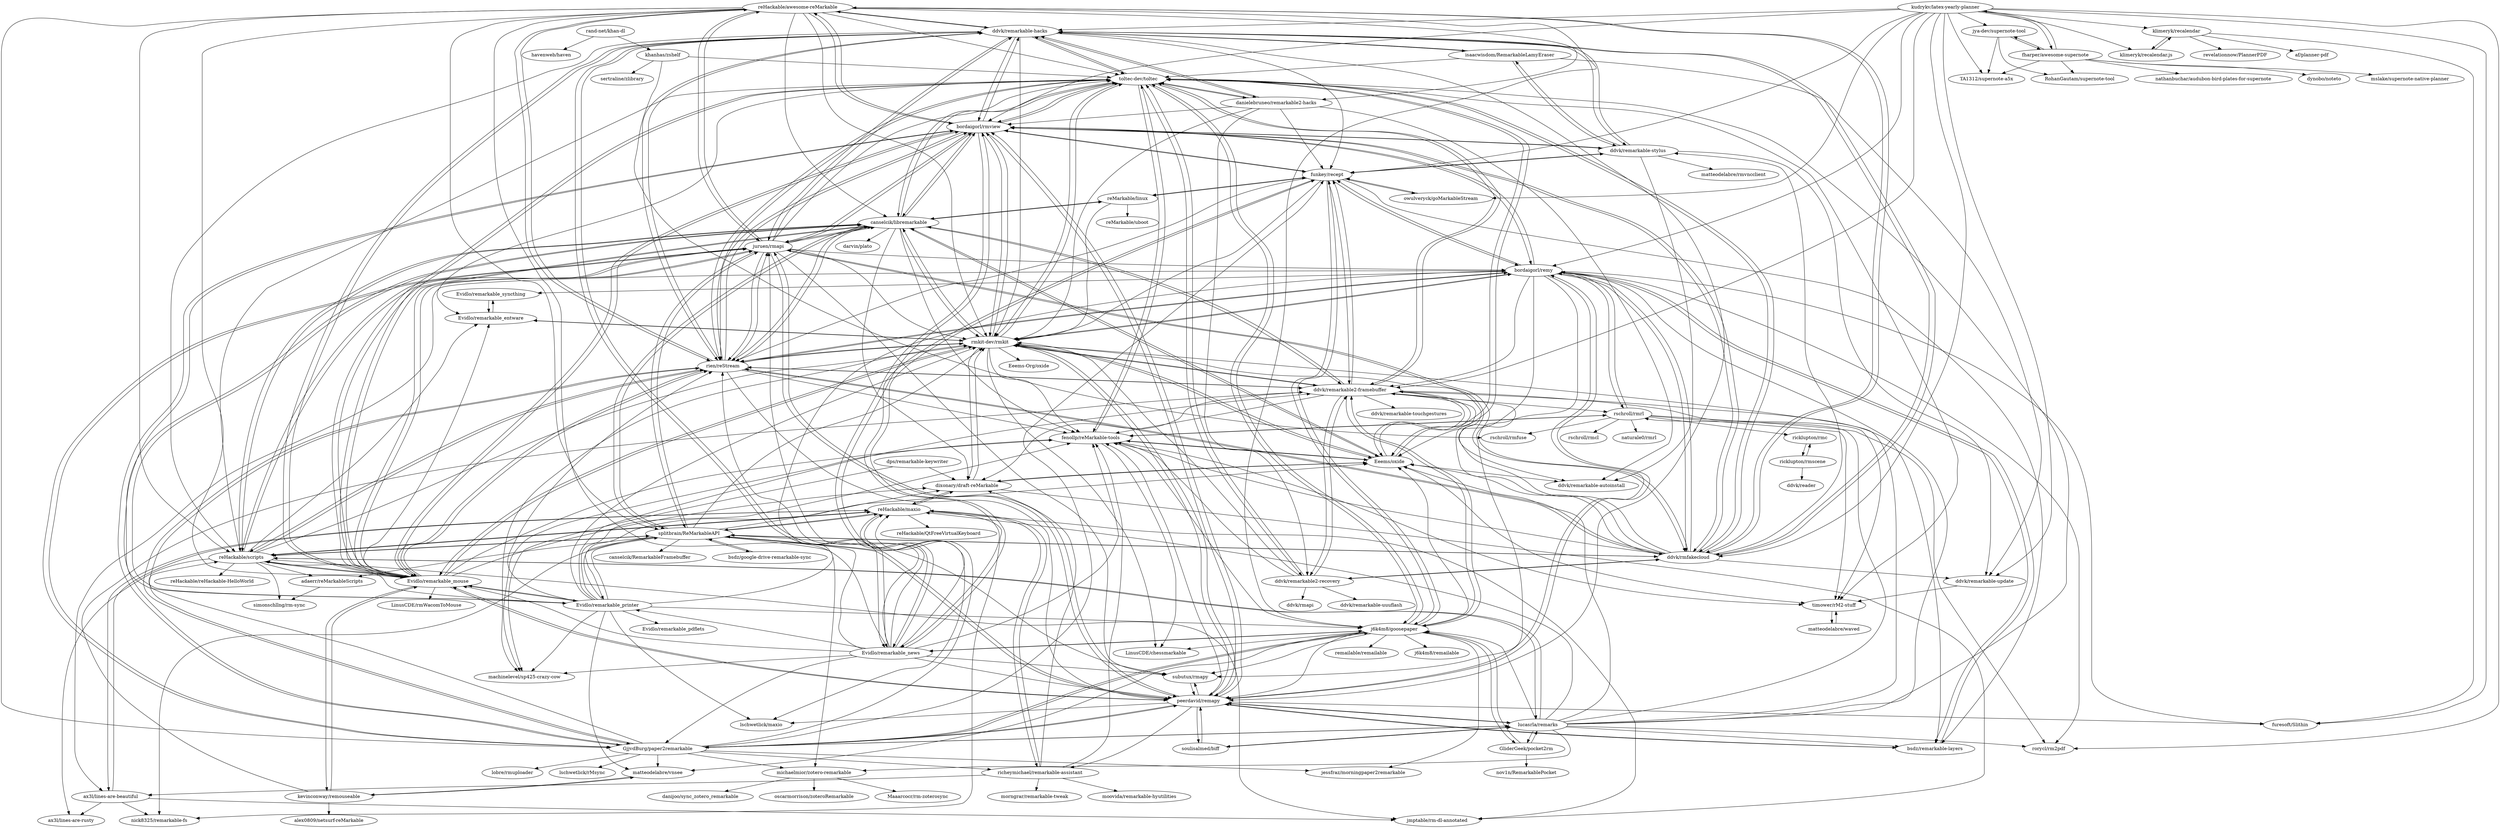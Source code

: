 digraph G {
"reHackable/awesome-reMarkable" -> "ddvk/remarkable-hacks"
"reHackable/awesome-reMarkable" -> "juruen/rmapi"
"reHackable/awesome-reMarkable" -> "bordaigorl/rmview"
"reHackable/awesome-reMarkable" -> "rien/reStream"
"reHackable/awesome-reMarkable" -> "toltec-dev/toltec"
"reHackable/awesome-reMarkable" -> "Evidlo/remarkable_mouse"
"reHackable/awesome-reMarkable" -> "ddvk/rmfakecloud"
"reHackable/awesome-reMarkable" -> "canselcik/libremarkable"
"reHackable/awesome-reMarkable" -> "splitbrain/ReMarkableAPI"
"reHackable/awesome-reMarkable" -> "reHackable/scripts"
"reHackable/awesome-reMarkable" -> "Evidlo/remarkable_news"
"reHackable/awesome-reMarkable" -> "GjjvdBurg/paper2remarkable"
"reHackable/awesome-reMarkable" -> "rmkit-dev/rmkit"
"reHackable/awesome-reMarkable" -> "danielebruneo/remarkable2-hacks"
"reHackable/awesome-reMarkable" -> "j6k4m8/goosepaper"
"Evidlo/remarkable_mouse" -> "kevinconway/remouseable"
"Evidlo/remarkable_mouse" -> "bordaigorl/rmview"
"Evidlo/remarkable_mouse" -> "rien/reStream"
"Evidlo/remarkable_mouse" -> "reHackable/scripts"
"Evidlo/remarkable_mouse" -> "rmkit-dev/rmkit"
"Evidlo/remarkable_mouse" -> "canselcik/libremarkable"
"Evidlo/remarkable_mouse" -> "toltec-dev/toltec"
"Evidlo/remarkable_mouse" -> "peerdavid/remapy"
"Evidlo/remarkable_mouse" -> "Evidlo/remarkable_printer"
"Evidlo/remarkable_mouse" -> "dixonary/draft-reMarkable"
"Evidlo/remarkable_mouse" -> "juruen/rmapi"
"Evidlo/remarkable_mouse" -> "Evidlo/remarkable_entware"
"Evidlo/remarkable_mouse" -> "ddvk/remarkable-hacks"
"Evidlo/remarkable_mouse" -> "fenollp/reMarkable-tools"
"Evidlo/remarkable_mouse" -> "LinusCDE/rmWacomToMouse"
"Evidlo/remarkable_news" -> "j6k4m8/goosepaper"
"Evidlo/remarkable_news" -> "machinelevel/sp425-crazy-cow"
"Evidlo/remarkable_news" -> "funkey/recept"
"Evidlo/remarkable_news" -> "bordaigorl/rmview"
"Evidlo/remarkable_news" -> "peerdavid/remapy"
"Evidlo/remarkable_news" -> "Evidlo/remarkable_printer"
"Evidlo/remarkable_news" -> "ddvk/remarkable-hacks"
"Evidlo/remarkable_news" -> "splitbrain/ReMarkableAPI"
"Evidlo/remarkable_news" -> "juruen/rmapi"
"Evidlo/remarkable_news" -> "reHackable/maxio"
"Evidlo/remarkable_news" -> "rien/reStream"
"Evidlo/remarkable_news" -> "subutux/rmapy"
"Evidlo/remarkable_news" -> "fenollp/reMarkable-tools"
"Evidlo/remarkable_news" -> "GjjvdBurg/paper2remarkable"
"Evidlo/remarkable_news" -> "Evidlo/remarkable_mouse"
"Evidlo/remarkable_printer" -> "rmkit-dev/rmkit"
"Evidlo/remarkable_printer" -> "fenollp/reMarkable-tools"
"Evidlo/remarkable_printer" -> "Evidlo/remarkable_mouse"
"Evidlo/remarkable_printer" -> "ddvk/remarkable2-framebuffer"
"Evidlo/remarkable_printer" -> "Eeems/oxide"
"Evidlo/remarkable_printer" -> "Evidlo/remarkable_pdflets"
"Evidlo/remarkable_printer" -> "machinelevel/sp425-crazy-cow"
"Evidlo/remarkable_printer" -> "matteodelabre/vnsee"
"Evidlo/remarkable_printer" -> "reHackable/scripts"
"Evidlo/remarkable_printer" -> "rien/reStream"
"Evidlo/remarkable_printer" -> "j6k4m8/goosepaper"
"Evidlo/remarkable_printer" -> "splitbrain/ReMarkableAPI"
"Evidlo/remarkable_printer" -> "lschwetlick/maxio"
"Evidlo/remarkable_printer" -> "canselcik/libremarkable"
"Evidlo/remarkable_printer" -> "bordaigorl/remy"
"j6k4m8/goosepaper" -> "j6k4m8/remailable"
"j6k4m8/goosepaper" -> "toltec-dev/toltec"
"j6k4m8/goosepaper" -> "GjjvdBurg/paper2remarkable"
"j6k4m8/goosepaper" -> "Eeems/oxide"
"j6k4m8/goosepaper" -> "ddvk/remarkable2-framebuffer"
"j6k4m8/goosepaper" -> "GliderGeek/pocket2rm"
"j6k4m8/goosepaper" -> "Evidlo/remarkable_news"
"j6k4m8/goosepaper" -> "remailable/remailable"
"j6k4m8/goosepaper" -> "LinusCDE/chessmarkable"
"j6k4m8/goosepaper" -> "funkey/recept"
"j6k4m8/goosepaper" -> "peerdavid/remapy"
"j6k4m8/goosepaper" -> "subutux/rmapy"
"j6k4m8/goosepaper" -> "jessfraz/morningpaper2remarkable"
"j6k4m8/goosepaper" -> "fenollp/reMarkable-tools"
"j6k4m8/goosepaper" -> "matteodelabre/vnsee"
"matteodelabre/vnsee" -> "kevinconway/remouseable"
"rien/reStream" -> "bordaigorl/rmview"
"rien/reStream" -> "Evidlo/remarkable_mouse"
"rien/reStream" -> "juruen/rmapi"
"rien/reStream" -> "toltec-dev/toltec"
"rien/reStream" -> "ddvk/remarkable-hacks"
"rien/reStream" -> "rmkit-dev/rmkit"
"rien/reStream" -> "canselcik/libremarkable"
"rien/reStream" -> "ddvk/rmfakecloud"
"rien/reStream" -> "reHackable/scripts"
"rien/reStream" -> "ddvk/remarkable2-framebuffer"
"rien/reStream" -> "bordaigorl/remy"
"rien/reStream" -> "fenollp/reMarkable-tools"
"rien/reStream" -> "GjjvdBurg/paper2remarkable"
"rien/reStream" -> "peerdavid/remapy"
"rien/reStream" -> "reHackable/awesome-reMarkable"
"soulisalmed/biff" -> "lucasrla/remarks"
"soulisalmed/biff" -> "peerdavid/remapy"
"ddvk/remarkable-hacks" -> "reHackable/awesome-reMarkable"
"ddvk/remarkable-hacks" -> "bordaigorl/rmview"
"ddvk/remarkable-hacks" -> "toltec-dev/toltec"
"ddvk/remarkable-hacks" -> "ddvk/remarkable-stylus"
"ddvk/remarkable-hacks" -> "rien/reStream"
"ddvk/remarkable-hacks" -> "ddvk/rmfakecloud"
"ddvk/remarkable-hacks" -> "juruen/rmapi"
"ddvk/remarkable-hacks" -> "Evidlo/remarkable_mouse"
"ddvk/remarkable-hacks" -> "danielebruneo/remarkable2-hacks"
"ddvk/remarkable-hacks" -> "isaacwisdom/RemarkableLamyEraser"
"ddvk/remarkable-hacks" -> "Evidlo/remarkable_news"
"ddvk/remarkable-hacks" -> "rmkit-dev/rmkit"
"ddvk/remarkable-hacks" -> "funkey/recept"
"ddvk/remarkable-hacks" -> "reHackable/scripts"
"ddvk/remarkable-hacks" -> "peerdavid/remapy"
"GjjvdBurg/paper2remarkable" -> "j6k4m8/goosepaper"
"GjjvdBurg/paper2remarkable" -> "juruen/rmapi"
"GjjvdBurg/paper2remarkable" -> "peerdavid/remapy"
"GjjvdBurg/paper2remarkable" -> "michaelmior/zotero-remarkable"
"GjjvdBurg/paper2remarkable" -> "bordaigorl/rmview"
"GjjvdBurg/paper2remarkable" -> "rien/reStream"
"GjjvdBurg/paper2remarkable" -> "lucasrla/remarks"
"GjjvdBurg/paper2remarkable" -> "lschwetlick/rMsync"
"GjjvdBurg/paper2remarkable" -> "jessfraz/morningpaper2remarkable"
"GjjvdBurg/paper2remarkable" -> "matteodelabre/vnsee"
"GjjvdBurg/paper2remarkable" -> "reHackable/scripts"
"GjjvdBurg/paper2remarkable" -> "reHackable/maxio"
"GjjvdBurg/paper2remarkable" -> "richeymichael/remarkable-assistant"
"GjjvdBurg/paper2remarkable" -> "funkey/recept"
"GjjvdBurg/paper2remarkable" -> "lobre/rmuploader"
"funkey/recept" -> "ddvk/remarkable2-framebuffer"
"funkey/recept" -> "bordaigorl/rmview"
"funkey/recept" -> "owulveryck/goMarkableStream"
"funkey/recept" -> "bsdz/remarkable-layers"
"funkey/recept" -> "ddvk/remarkable-stylus"
"funkey/recept" -> "bordaigorl/remy"
"funkey/recept" -> "j6k4m8/goosepaper"
"funkey/recept" -> "Evidlo/remarkable_news"
"funkey/recept" -> "rmkit-dev/rmkit"
"funkey/recept" -> "reMarkable/linux"
"funkey/recept" -> "rien/reStream"
"isaacwisdom/RemarkableLamyEraser" -> "ddvk/remarkable-stylus"
"isaacwisdom/RemarkableLamyEraser" -> "ddvk/remarkable-hacks"
"isaacwisdom/RemarkableLamyEraser" -> "ddvk/remarkable-update"
"isaacwisdom/RemarkableLamyEraser" -> "toltec-dev/toltec"
"juruen/rmapi" -> "splitbrain/ReMarkableAPI"
"juruen/rmapi" -> "rien/reStream"
"juruen/rmapi" -> "ddvk/rmfakecloud"
"juruen/rmapi" -> "reHackable/awesome-reMarkable"
"juruen/rmapi" -> "GjjvdBurg/paper2remarkable"
"juruen/rmapi" -> "ddvk/remarkable-hacks"
"juruen/rmapi" -> "bordaigorl/rmview"
"juruen/rmapi" -> "peerdavid/remapy"
"juruen/rmapi" -> "canselcik/libremarkable"
"juruen/rmapi" -> "reHackable/scripts"
"juruen/rmapi" -> "toltec-dev/toltec"
"juruen/rmapi" -> "Evidlo/remarkable_mouse"
"juruen/rmapi" -> "rmkit-dev/rmkit"
"juruen/rmapi" -> "subutux/rmapy"
"juruen/rmapi" -> "bordaigorl/remy"
"bordaigorl/rmview" -> "rien/reStream"
"bordaigorl/rmview" -> "Evidlo/remarkable_mouse"
"bordaigorl/rmview" -> "ddvk/remarkable-hacks"
"bordaigorl/rmview" -> "peerdavid/remapy"
"bordaigorl/rmview" -> "rmkit-dev/rmkit"
"bordaigorl/rmview" -> "bordaigorl/remy"
"bordaigorl/rmview" -> "toltec-dev/toltec"
"bordaigorl/rmview" -> "ddvk/rmfakecloud"
"bordaigorl/rmview" -> "juruen/rmapi"
"bordaigorl/rmview" -> "funkey/recept"
"bordaigorl/rmview" -> "canselcik/libremarkable"
"bordaigorl/rmview" -> "reHackable/awesome-reMarkable"
"bordaigorl/rmview" -> "GjjvdBurg/paper2remarkable"
"bordaigorl/rmview" -> "ddvk/remarkable-stylus"
"bordaigorl/rmview" -> "Evidlo/remarkable_news"
"michaelmior/zotero-remarkable" -> "danijoo/sync_zotero_remarkable"
"michaelmior/zotero-remarkable" -> "oscarmorrison/zoteroRemarkable"
"michaelmior/zotero-remarkable" -> "Maaarcocr/rm-zoterosync"
"jya-dev/supernote-tool" -> "fharper/awesome-supernote"
"jya-dev/supernote-tool" -> "RohanGautam/supernote-tool"
"jya-dev/supernote-tool" -> "TA1312/supernote-a5x"
"ddvk/rmfakecloud" -> "toltec-dev/toltec"
"ddvk/rmfakecloud" -> "juruen/rmapi"
"ddvk/rmfakecloud" -> "ddvk/remarkable-hacks"
"ddvk/rmfakecloud" -> "bordaigorl/rmview"
"ddvk/rmfakecloud" -> "rmkit-dev/rmkit"
"ddvk/rmfakecloud" -> "rien/reStream"
"ddvk/rmfakecloud" -> "bordaigorl/remy"
"ddvk/rmfakecloud" -> "ddvk/remarkable2-recovery"
"ddvk/rmfakecloud" -> "Eeems/oxide"
"ddvk/rmfakecloud" -> "ddvk/remarkable-update"
"ddvk/rmfakecloud" -> "ddvk/remarkable-stylus"
"ddvk/rmfakecloud" -> "ddvk/remarkable2-framebuffer"
"ddvk/rmfakecloud" -> "splitbrain/ReMarkableAPI"
"ddvk/rmfakecloud" -> "fenollp/reMarkable-tools"
"ddvk/rmfakecloud" -> "reHackable/awesome-reMarkable"
"GliderGeek/pocket2rm" -> "lucasrla/remarks"
"GliderGeek/pocket2rm" -> "nov1n/RemarkablePocket"
"GliderGeek/pocket2rm" -> "j6k4m8/goosepaper"
"peerdavid/remapy" -> "bordaigorl/remy"
"peerdavid/remapy" -> "rmkit-dev/rmkit"
"peerdavid/remapy" -> "subutux/rmapy"
"peerdavid/remapy" -> "bsdz/remarkable-layers"
"peerdavid/remapy" -> "soulisalmed/biff"
"peerdavid/remapy" -> "bordaigorl/rmview"
"peerdavid/remapy" -> "lschwetlick/maxio"
"peerdavid/remapy" -> "GjjvdBurg/paper2remarkable"
"peerdavid/remapy" -> "juruen/rmapi"
"peerdavid/remapy" -> "Evidlo/remarkable_mouse"
"peerdavid/remapy" -> "fenollp/reMarkable-tools"
"peerdavid/remapy" -> "richeymichael/remarkable-assistant"
"peerdavid/remapy" -> "furesoft/Slithin"
"peerdavid/remapy" -> "splitbrain/ReMarkableAPI"
"peerdavid/remapy" -> "lucasrla/remarks"
"subutux/rmapy" -> "peerdavid/remapy"
"kudrykv/latex-yearly-planner" -> "fharper/awesome-supernote"
"kudrykv/latex-yearly-planner" -> "jya-dev/supernote-tool"
"kudrykv/latex-yearly-planner" -> "klimeryk/recalendar"
"kudrykv/latex-yearly-planner" -> "klimeryk/recalendar.js"
"kudrykv/latex-yearly-planner" -> "funkey/recept"
"kudrykv/latex-yearly-planner" -> "ddvk/remarkable-hacks"
"kudrykv/latex-yearly-planner" -> "bordaigorl/remy"
"kudrykv/latex-yearly-planner" -> "bordaigorl/rmview"
"kudrykv/latex-yearly-planner" -> "ddvk/remarkable-update"
"kudrykv/latex-yearly-planner" -> "ddvk/remarkable2-framebuffer"
"kudrykv/latex-yearly-planner" -> "furesoft/Slithin"
"kudrykv/latex-yearly-planner" -> "ddvk/rmfakecloud"
"kudrykv/latex-yearly-planner" -> "TA1312/supernote-a5x"
"kudrykv/latex-yearly-planner" -> "owulveryck/goMarkableStream"
"kudrykv/latex-yearly-planner" -> "rorycl/rm2pdf"
"bordaigorl/remy" -> "peerdavid/remapy"
"bordaigorl/remy" -> "rschroll/rmrl"
"bordaigorl/remy" -> "bsdz/remarkable-layers"
"bordaigorl/remy" -> "rmkit-dev/rmkit"
"bordaigorl/remy" -> "bordaigorl/rmview"
"bordaigorl/remy" -> "rorycl/rm2pdf"
"bordaigorl/remy" -> "ax3l/lines-are-beautiful"
"bordaigorl/remy" -> "Evidlo/remarkable_syncthing"
"bordaigorl/remy" -> "funkey/recept"
"bordaigorl/remy" -> "rien/reStream"
"bordaigorl/remy" -> "ddvk/remarkable2-framebuffer"
"bordaigorl/remy" -> "ddvk/rmfakecloud"
"bordaigorl/remy" -> "furesoft/Slithin"
"bordaigorl/remy" -> "Eeems/oxide"
"bordaigorl/remy" -> "subutux/rmapy"
"fenollp/reMarkable-tools" -> "machinelevel/sp425-crazy-cow"
"fenollp/reMarkable-tools" -> "timower/rM2-stuff"
"fenollp/reMarkable-tools" -> "Eeems/oxide"
"fenollp/reMarkable-tools" -> "rschroll/rmrl"
"fenollp/reMarkable-tools" -> "toltec-dev/toltec"
"fenollp/reMarkable-tools" -> "LinusCDE/chessmarkable"
"adaerr/reMarkableScripts" -> "simonschllng/rm-sync"
"khanhas/zshelf" -> "rschroll/rmfuse"
"khanhas/zshelf" -> "sertraline/zlibrary"
"khanhas/zshelf" -> "toltec-dev/toltec"
"ddvk/remarkable-stylus" -> "isaacwisdom/RemarkableLamyEraser"
"ddvk/remarkable-stylus" -> "ddvk/remarkable-hacks"
"ddvk/remarkable-stylus" -> "ddvk/remarkable-autoinstall"
"ddvk/remarkable-stylus" -> "funkey/recept"
"ddvk/remarkable-stylus" -> "ddvk/remarkable-update"
"ddvk/remarkable-stylus" -> "bordaigorl/rmview"
"ddvk/remarkable-stylus" -> "matteodelabre/rmvncclient"
"dps/remarkable-keywriter" -> "machinelevel/sp425-crazy-cow"
"dps/remarkable-keywriter" -> "dixonary/draft-reMarkable"
"owulveryck/goMarkableStream" -> "funkey/recept"
"toltec-dev/toltec" -> "rmkit-dev/rmkit"
"toltec-dev/toltec" -> "ddvk/remarkable2-framebuffer"
"toltec-dev/toltec" -> "Eeems/oxide"
"toltec-dev/toltec" -> "ddvk/rmfakecloud"
"toltec-dev/toltec" -> "fenollp/reMarkable-tools"
"toltec-dev/toltec" -> "canselcik/libremarkable"
"toltec-dev/toltec" -> "j6k4m8/goosepaper"
"toltec-dev/toltec" -> "ddvk/remarkable-hacks"
"toltec-dev/toltec" -> "rien/reStream"
"toltec-dev/toltec" -> "bordaigorl/rmview"
"toltec-dev/toltec" -> "ddvk/remarkable2-recovery"
"toltec-dev/toltec" -> "Evidlo/remarkable_entware"
"toltec-dev/toltec" -> "Evidlo/remarkable_mouse"
"toltec-dev/toltec" -> "danielebruneo/remarkable2-hacks"
"toltec-dev/toltec" -> "timower/rM2-stuff"
"ddvk/remarkable2-recovery" -> "ddvk/remarkable2-framebuffer"
"ddvk/remarkable2-recovery" -> "rmkit-dev/rmkit"
"ddvk/remarkable2-recovery" -> "toltec-dev/toltec"
"ddvk/remarkable2-recovery" -> "ddvk/rmapi"
"ddvk/remarkable2-recovery" -> "ddvk/rmfakecloud"
"ddvk/remarkable2-recovery" -> "ddvk/remarkable-uuuflash"
"ddvk/remarkable2-recovery" -> "fenollp/reMarkable-tools"
"ddvk/remarkable2-framebuffer" -> "Eeems/oxide"
"ddvk/remarkable2-framebuffer" -> "toltec-dev/toltec"
"ddvk/remarkable2-framebuffer" -> "rmkit-dev/rmkit"
"ddvk/remarkable2-framebuffer" -> "timower/rM2-stuff"
"ddvk/remarkable2-framebuffer" -> "ddvk/remarkable-autoinstall"
"ddvk/remarkable2-framebuffer" -> "ddvk/remarkable2-recovery"
"ddvk/remarkable2-framebuffer" -> "canselcik/libremarkable"
"ddvk/remarkable2-framebuffer" -> "fenollp/reMarkable-tools"
"ddvk/remarkable2-framebuffer" -> "dixonary/draft-reMarkable"
"ddvk/remarkable2-framebuffer" -> "funkey/recept"
"ddvk/remarkable2-framebuffer" -> "j6k4m8/goosepaper"
"ddvk/remarkable2-framebuffer" -> "ddvk/remarkable-touchgestures"
"ddvk/remarkable2-framebuffer" -> "rschroll/rmrl"
"ddvk/remarkable2-framebuffer" -> "rien/reStream"
"ddvk/remarkable2-framebuffer" -> "bsdz/remarkable-layers"
"rmkit-dev/rmkit" -> "toltec-dev/toltec"
"rmkit-dev/rmkit" -> "Eeems/oxide"
"rmkit-dev/rmkit" -> "ddvk/remarkable2-framebuffer"
"rmkit-dev/rmkit" -> "Eeems-Org/oxide"
"rmkit-dev/rmkit" -> "peerdavid/remapy"
"rmkit-dev/rmkit" -> "dixonary/draft-reMarkable"
"rmkit-dev/rmkit" -> "machinelevel/sp425-crazy-cow"
"rmkit-dev/rmkit" -> "fenollp/reMarkable-tools"
"rmkit-dev/rmkit" -> "canselcik/libremarkable"
"rmkit-dev/rmkit" -> "bordaigorl/rmview"
"rmkit-dev/rmkit" -> "Evidlo/remarkable_mouse"
"rmkit-dev/rmkit" -> "bordaigorl/remy"
"rmkit-dev/rmkit" -> "Evidlo/remarkable_entware"
"rmkit-dev/rmkit" -> "LinusCDE/chessmarkable"
"rmkit-dev/rmkit" -> "rien/reStream"
"klimeryk/recalendar" -> "klimeryk/recalendar.js"
"klimeryk/recalendar" -> "revelationnow/PlannerPDF"
"klimeryk/recalendar" -> "furesoft/Slithin"
"klimeryk/recalendar" -> "af/planner-pdf"
"lucasrla/remarks" -> "soulisalmed/biff"
"lucasrla/remarks" -> "rorycl/rm2pdf"
"lucasrla/remarks" -> "GliderGeek/pocket2rm"
"lucasrla/remarks" -> "bsdz/remarkable-layers"
"lucasrla/remarks" -> "reHackable/scripts"
"lucasrla/remarks" -> "peerdavid/remapy"
"lucasrla/remarks" -> "rschroll/rmrl"
"lucasrla/remarks" -> "GjjvdBurg/paper2remarkable"
"lucasrla/remarks" -> "j6k4m8/goosepaper"
"lucasrla/remarks" -> "toltec-dev/toltec"
"lucasrla/remarks" -> "Eeems/oxide"
"lucasrla/remarks" -> "reHackable/maxio"
"lucasrla/remarks" -> "bordaigorl/remy"
"lucasrla/remarks" -> "rmkit-dev/rmkit"
"lucasrla/remarks" -> "michaelmior/zotero-remarkable"
"splitbrain/ReMarkableAPI" -> "juruen/rmapi"
"splitbrain/ReMarkableAPI" -> "reHackable/maxio"
"splitbrain/ReMarkableAPI" -> "michaelmior/zotero-remarkable"
"splitbrain/ReMarkableAPI" -> "bsdz/google-drive-remarkable-sync"
"splitbrain/ReMarkableAPI" -> "canselcik/libremarkable"
"splitbrain/ReMarkableAPI" -> "peerdavid/remapy"
"splitbrain/ReMarkableAPI" -> "subutux/rmapy"
"splitbrain/ReMarkableAPI" -> "reHackable/scripts"
"splitbrain/ReMarkableAPI" -> "rmkit-dev/rmkit"
"splitbrain/ReMarkableAPI" -> "adaerr/reMarkableScripts"
"splitbrain/ReMarkableAPI" -> "nick8325/remarkable-fs"
"splitbrain/ReMarkableAPI" -> "dixonary/draft-reMarkable"
"splitbrain/ReMarkableAPI" -> "canselcik/RemarkableFramebuffer"
"splitbrain/ReMarkableAPI" -> "ddvk/rmfakecloud"
"splitbrain/ReMarkableAPI" -> "Evidlo/remarkable_printer"
"Evidlo/remarkable_syncthing" -> "Evidlo/remarkable_entware"
"richeymichael/remarkable-assistant" -> "morngrar/remarkable-tweak"
"richeymichael/remarkable-assistant" -> "moovida/remarkable-hyutilities"
"richeymichael/remarkable-assistant" -> "fenollp/reMarkable-tools"
"richeymichael/remarkable-assistant" -> "dixonary/draft-reMarkable"
"richeymichael/remarkable-assistant" -> "reHackable/maxio"
"richeymichael/remarkable-assistant" -> "ax3l/lines-are-beautiful"
"Eeems/oxide" -> "rmkit-dev/rmkit"
"Eeems/oxide" -> "ddvk/remarkable2-framebuffer"
"Eeems/oxide" -> "toltec-dev/toltec"
"Eeems/oxide" -> "dixonary/draft-reMarkable"
"Eeems/oxide" -> "fenollp/reMarkable-tools"
"Eeems/oxide" -> "timower/rM2-stuff"
"Eeems/oxide" -> "ddvk/remarkable-autoinstall"
"Eeems/oxide" -> "canselcik/libremarkable"
"bsdz/google-drive-remarkable-sync" -> "splitbrain/ReMarkableAPI"
"ddvk/remarkable-update" -> "timower/rM2-stuff"
"rand-net/khan-dl" -> "khanhas/zshelf"
"rand-net/khan-dl" -> "havenweb/haven" ["e"=1]
"dixonary/draft-reMarkable" -> "Eeems/oxide"
"dixonary/draft-reMarkable" -> "reHackable/maxio"
"dixonary/draft-reMarkable" -> "rmkit-dev/rmkit"
"dixonary/draft-reMarkable" -> "jmptable/rm-dl-annotated"
"danielebruneo/remarkable2-hacks" -> "toltec-dev/toltec"
"danielebruneo/remarkable2-hacks" -> "ddvk/remarkable-hacks"
"danielebruneo/remarkable2-hacks" -> "rmkit-dev/rmkit"
"danielebruneo/remarkable2-hacks" -> "funkey/recept"
"danielebruneo/remarkable2-hacks" -> "ddvk/remarkable-autoinstall"
"danielebruneo/remarkable2-hacks" -> "ddvk/remarkable2-recovery"
"danielebruneo/remarkable2-hacks" -> "bordaigorl/rmview"
"ax3l/lines-are-beautiful" -> "reHackable/maxio"
"ax3l/lines-are-beautiful" -> "ax3l/lines-are-rusty"
"ax3l/lines-are-beautiful" -> "jmptable/rm-dl-annotated"
"ax3l/lines-are-beautiful" -> "nick8325/remarkable-fs"
"klimeryk/recalendar.js" -> "klimeryk/recalendar"
"rschroll/rmrl" -> "rschroll/rmcl"
"rschroll/rmrl" -> "naturale0/rmrl"
"rschroll/rmrl" -> "rorycl/rm2pdf"
"rschroll/rmrl" -> "rschroll/rmfuse"
"rschroll/rmrl" -> "bordaigorl/remy"
"rschroll/rmrl" -> "fenollp/reMarkable-tools"
"rschroll/rmrl" -> "timower/rM2-stuff"
"rschroll/rmrl" -> "ricklupton/rmc"
"Evidlo/remarkable_entware" -> "Evidlo/remarkable_syncthing"
"Evidlo/remarkable_entware" -> "rmkit-dev/rmkit"
"fharper/awesome-supernote" -> "jya-dev/supernote-tool"
"fharper/awesome-supernote" -> "nathanbuchar/audubon-bird-plates-for-supernote"
"fharper/awesome-supernote" -> "kudrykv/latex-yearly-planner"
"fharper/awesome-supernote" -> "TA1312/supernote-a5x"
"fharper/awesome-supernote" -> "RohanGautam/supernote-tool"
"fharper/awesome-supernote" -> "dynobo/noteto"
"fharper/awesome-supernote" -> "mslake/supernote-native-planner"
"reMarkable/linux" -> "reMarkable/uboot"
"reMarkable/linux" -> "rmkit-dev/rmkit"
"reMarkable/linux" -> "canselcik/libremarkable"
"reMarkable/linux" -> "funkey/recept"
"kevinconway/remouseable" -> "Evidlo/remarkable_mouse"
"kevinconway/remouseable" -> "matteodelabre/vnsee"
"kevinconway/remouseable" -> "alex0809/netsurf-reMarkable"
"kevinconway/remouseable" -> "ddvk/remarkable2-framebuffer"
"ricklupton/rmc" -> "ricklupton/rmscene"
"ricklupton/rmscene" -> "ricklupton/rmc"
"ricklupton/rmscene" -> "ddvk/reader"
"canselcik/libremarkable" -> "Eeems/oxide"
"canselcik/libremarkable" -> "toltec-dev/toltec"
"canselcik/libremarkable" -> "ddvk/remarkable2-framebuffer"
"canselcik/libremarkable" -> "rmkit-dev/rmkit"
"canselcik/libremarkable" -> "Evidlo/remarkable_mouse"
"canselcik/libremarkable" -> "bordaigorl/rmview"
"canselcik/libremarkable" -> "darvin/plato"
"canselcik/libremarkable" -> "juruen/rmapi"
"canselcik/libremarkable" -> "rien/reStream"
"canselcik/libremarkable" -> "splitbrain/ReMarkableAPI"
"canselcik/libremarkable" -> "reMarkable/linux"
"canselcik/libremarkable" -> "dixonary/draft-reMarkable"
"canselcik/libremarkable" -> "reHackable/scripts"
"canselcik/libremarkable" -> "fenollp/reMarkable-tools"
"canselcik/libremarkable" -> "Evidlo/remarkable_printer"
"bsdz/remarkable-layers" -> "bordaigorl/remy"
"bsdz/remarkable-layers" -> "peerdavid/remapy"
"reHackable/maxio" -> "ax3l/lines-are-beautiful"
"reHackable/maxio" -> "reHackable/scripts"
"reHackable/maxio" -> "lschwetlick/maxio"
"reHackable/maxio" -> "dixonary/draft-reMarkable"
"reHackable/maxio" -> "nick8325/remarkable-fs"
"reHackable/maxio" -> "jmptable/rm-dl-annotated"
"reHackable/maxio" -> "richeymichael/remarkable-assistant"
"reHackable/maxio" -> "splitbrain/ReMarkableAPI"
"reHackable/maxio" -> "reHackable/QtFreeVirtualKeyboard"
"reHackable/scripts" -> "reHackable/maxio"
"reHackable/scripts" -> "Evidlo/remarkable_mouse"
"reHackable/scripts" -> "adaerr/reMarkableScripts"
"reHackable/scripts" -> "Evidlo/remarkable_entware"
"reHackable/scripts" -> "simonschllng/rm-sync"
"reHackable/scripts" -> "rmkit-dev/rmkit"
"reHackable/scripts" -> "rien/reStream"
"reHackable/scripts" -> "juruen/rmapi"
"reHackable/scripts" -> "toltec-dev/toltec"
"reHackable/scripts" -> "lucasrla/remarks"
"reHackable/scripts" -> "canselcik/libremarkable"
"reHackable/scripts" -> "jmptable/rm-dl-annotated"
"reHackable/scripts" -> "splitbrain/ReMarkableAPI"
"reHackable/scripts" -> "ax3l/lines-are-rusty"
"reHackable/scripts" -> "reHackable/reHackable-HelloWorld"
"timower/rM2-stuff" -> "matteodelabre/waved"
"matteodelabre/waved" -> "timower/rM2-stuff"
"reHackable/awesome-reMarkable" ["l"="-31.309,-23.983"]
"ddvk/remarkable-hacks" ["l"="-31.274,-23.988"]
"juruen/rmapi" ["l"="-31.306,-24.015"]
"bordaigorl/rmview" ["l"="-31.273,-24.012"]
"rien/reStream" ["l"="-31.286,-24.02"]
"toltec-dev/toltec" ["l"="-31.261,-24.025"]
"Evidlo/remarkable_mouse" ["l"="-31.302,-24.031"]
"ddvk/rmfakecloud" ["l"="-31.259,-24.008"]
"canselcik/libremarkable" ["l"="-31.292,-24.007"]
"splitbrain/ReMarkableAPI" ["l"="-31.328,-24.034"]
"reHackable/scripts" ["l"="-31.325,-24.02"]
"Evidlo/remarkable_news" ["l"="-31.29,-24.036"]
"GjjvdBurg/paper2remarkable" ["l"="-31.298,-24.06"]
"rmkit-dev/rmkit" ["l"="-31.28,-24.03"]
"danielebruneo/remarkable2-hacks" ["l"="-31.247,-23.996"]
"j6k4m8/goosepaper" ["l"="-31.262,-24.064"]
"kevinconway/remouseable" ["l"="-31.262,-24.082"]
"peerdavid/remapy" ["l"="-31.284,-24.047"]
"Evidlo/remarkable_printer" ["l"="-31.302,-24.048"]
"dixonary/draft-reMarkable" ["l"="-31.318,-24.047"]
"Evidlo/remarkable_entware" ["l"="-31.316,-24.06"]
"fenollp/reMarkable-tools" ["l"="-31.268,-24.051"]
"LinusCDE/rmWacomToMouse" ["l"="-31.362,-24.058"]
"machinelevel/sp425-crazy-cow" ["l"="-31.306,-24.074"]
"funkey/recept" ["l"="-31.246,-24.016"]
"reHackable/maxio" ["l"="-31.337,-24.051"]
"subutux/rmapy" ["l"="-31.286,-24.059"]
"ddvk/remarkable2-framebuffer" ["l"="-31.247,-24.037"]
"Eeems/oxide" ["l"="-31.27,-24.04"]
"Evidlo/remarkable_pdflets" ["l"="-31.364,-24.079"]
"matteodelabre/vnsee" ["l"="-31.276,-24.096"]
"lschwetlick/maxio" ["l"="-31.325,-24.071"]
"bordaigorl/remy" ["l"="-31.259,-24.042"]
"j6k4m8/remailable" ["l"="-31.231,-24.109"]
"GliderGeek/pocket2rm" ["l"="-31.254,-24.104"]
"remailable/remailable" ["l"="-31.225,-24.096"]
"LinusCDE/chessmarkable" ["l"="-31.242,-24.074"]
"jessfraz/morningpaper2remarkable" ["l"="-31.28,-24.12"]
"soulisalmed/biff" ["l"="-31.292,-24.09"]
"lucasrla/remarks" ["l"="-31.278,-24.071"]
"ddvk/remarkable-stylus" ["l"="-31.251,-23.977"]
"isaacwisdom/RemarkableLamyEraser" ["l"="-31.25,-23.96"]
"michaelmior/zotero-remarkable" ["l"="-31.333,-24.106"]
"lschwetlick/rMsync" ["l"="-31.309,-24.128"]
"richeymichael/remarkable-assistant" ["l"="-31.34,-24.071"]
"lobre/rmuploader" ["l"="-31.313,-24.111"]
"owulveryck/goMarkableStream" ["l"="-31.206,-23.977"]
"bsdz/remarkable-layers" ["l"="-31.243,-24.056"]
"reMarkable/linux" ["l"="-31.238,-23.981"]
"ddvk/remarkable-update" ["l"="-31.221,-23.988"]
"danijoo/sync_zotero_remarkable" ["l"="-31.364,-24.133"]
"oscarmorrison/zoteroRemarkable" ["l"="-31.346,-24.148"]
"Maaarcocr/rm-zoterosync" ["l"="-31.344,-24.13"]
"jya-dev/supernote-tool" ["l"="-31.166,-23.955"]
"fharper/awesome-supernote" ["l"="-31.148,-23.965"]
"RohanGautam/supernote-tool" ["l"="-31.147,-23.941"]
"TA1312/supernote-a5x" ["l"="-31.167,-23.975"]
"ddvk/remarkable2-recovery" ["l"="-31.226,-24.025"]
"nov1n/RemarkablePocket" ["l"="-31.239,-24.152"]
"furesoft/Slithin" ["l"="-31.202,-24.031"]
"kudrykv/latex-yearly-planner" ["l"="-31.198,-23.999"]
"klimeryk/recalendar" ["l"="-31.143,-24.018"]
"klimeryk/recalendar.js" ["l"="-31.143,-23.997"]
"rorycl/rm2pdf" ["l"="-31.221,-24.049"]
"rschroll/rmrl" ["l"="-31.225,-24.067"]
"ax3l/lines-are-beautiful" ["l"="-31.353,-24.045"]
"Evidlo/remarkable_syncthing" ["l"="-31.313,-24.09"]
"timower/rM2-stuff" ["l"="-31.226,-24.04"]
"adaerr/reMarkableScripts" ["l"="-31.36,-24.003"]
"simonschllng/rm-sync" ["l"="-31.372,-23.981"]
"khanhas/zshelf" ["l"="-31.155,-24.106"]
"rschroll/rmfuse" ["l"="-31.183,-24.103"]
"sertraline/zlibrary" ["l"="-31.118,-24.115"]
"ddvk/remarkable-autoinstall" ["l"="-31.227,-24.008"]
"matteodelabre/rmvncclient" ["l"="-31.245,-23.93"]
"dps/remarkable-keywriter" ["l"="-31.352,-24.097"]
"ddvk/rmapi" ["l"="-31.191,-24.019"]
"ddvk/remarkable-uuuflash" ["l"="-31.175,-24.031"]
"ddvk/remarkable-touchgestures" ["l"="-31.198,-24.063"]
"Eeems-Org/oxide" ["l"="-31.342,-23.988"]
"revelationnow/PlannerPDF" ["l"="-31.104,-24.01"]
"af/planner-pdf" ["l"="-31.112,-24.029"]
"bsdz/google-drive-remarkable-sync" ["l"="-31.384,-24.035"]
"nick8325/remarkable-fs" ["l"="-31.373,-24.048"]
"canselcik/RemarkableFramebuffer" ["l"="-31.385,-24.018"]
"morngrar/remarkable-tweak" ["l"="-31.38,-24.085"]
"moovida/remarkable-hyutilities" ["l"="-31.389,-24.101"]
"rand-net/khan-dl" ["l"="-31.104,-24.153"]
"havenweb/haven" ["l"="-33.118,-22.691"]
"jmptable/rm-dl-annotated" ["l"="-31.356,-24.031"]
"ax3l/lines-are-rusty" ["l"="-31.369,-24.02"]
"rschroll/rmcl" ["l"="-31.191,-24.081"]
"naturale0/rmrl" ["l"="-31.203,-24.09"]
"ricklupton/rmc" ["l"="-31.171,-24.074"]
"nathanbuchar/audubon-bird-plates-for-supernote" ["l"="-31.131,-23.948"]
"dynobo/noteto" ["l"="-31.114,-23.948"]
"mslake/supernote-native-planner" ["l"="-31.124,-23.964"]
"reMarkable/uboot" ["l"="-31.221,-23.947"]
"alex0809/netsurf-reMarkable" ["l"="-31.249,-24.124"]
"ricklupton/rmscene" ["l"="-31.146,-24.075"]
"ddvk/reader" ["l"="-31.122,-24.078"]
"darvin/plato" ["l"="-31.32,-23.938"]
"reHackable/QtFreeVirtualKeyboard" ["l"="-31.376,-24.064"]
"reHackable/reHackable-HelloWorld" ["l"="-31.384,-23.997"]
"matteodelabre/waved" ["l"="-31.195,-24.048"]
}